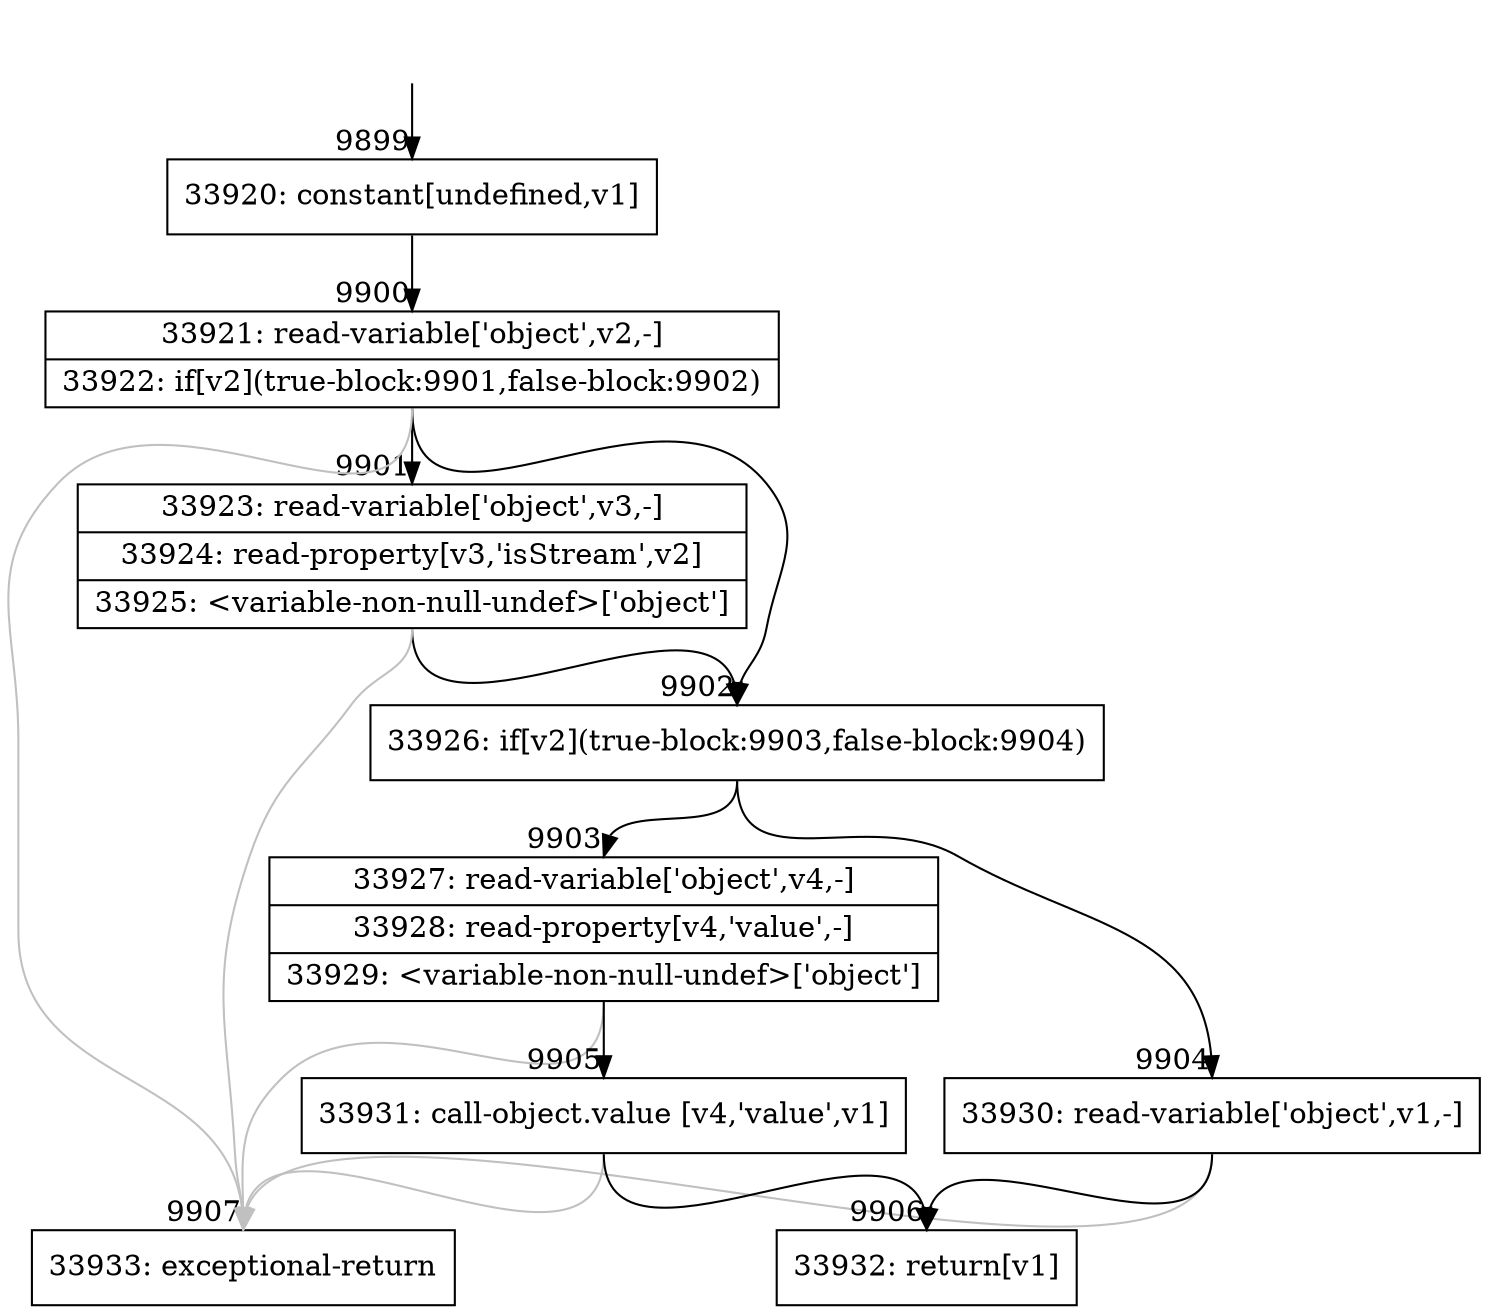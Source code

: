 digraph {
rankdir="TD"
BB_entry848[shape=none,label=""];
BB_entry848 -> BB9899 [tailport=s, headport=n, headlabel="    9899"]
BB9899 [shape=record label="{33920: constant[undefined,v1]}" ] 
BB9899 -> BB9900 [tailport=s, headport=n, headlabel="      9900"]
BB9900 [shape=record label="{33921: read-variable['object',v2,-]|33922: if[v2](true-block:9901,false-block:9902)}" ] 
BB9900 -> BB9902 [tailport=s, headport=n, headlabel="      9902"]
BB9900 -> BB9901 [tailport=s, headport=n, headlabel="      9901"]
BB9900 -> BB9907 [tailport=s, headport=n, color=gray, headlabel="      9907"]
BB9901 [shape=record label="{33923: read-variable['object',v3,-]|33924: read-property[v3,'isStream',v2]|33925: \<variable-non-null-undef\>['object']}" ] 
BB9901 -> BB9902 [tailport=s, headport=n]
BB9901 -> BB9907 [tailport=s, headport=n, color=gray]
BB9902 [shape=record label="{33926: if[v2](true-block:9903,false-block:9904)}" ] 
BB9902 -> BB9903 [tailport=s, headport=n, headlabel="      9903"]
BB9902 -> BB9904 [tailport=s, headport=n, headlabel="      9904"]
BB9903 [shape=record label="{33927: read-variable['object',v4,-]|33928: read-property[v4,'value',-]|33929: \<variable-non-null-undef\>['object']}" ] 
BB9903 -> BB9905 [tailport=s, headport=n, headlabel="      9905"]
BB9903 -> BB9907 [tailport=s, headport=n, color=gray]
BB9904 [shape=record label="{33930: read-variable['object',v1,-]}" ] 
BB9904 -> BB9906 [tailport=s, headport=n, headlabel="      9906"]
BB9904 -> BB9907 [tailport=s, headport=n, color=gray]
BB9905 [shape=record label="{33931: call-object.value [v4,'value',v1]}" ] 
BB9905 -> BB9906 [tailport=s, headport=n]
BB9905 -> BB9907 [tailport=s, headport=n, color=gray]
BB9906 [shape=record label="{33932: return[v1]}" ] 
BB9907 [shape=record label="{33933: exceptional-return}" ] 
//#$~ 17705
}

